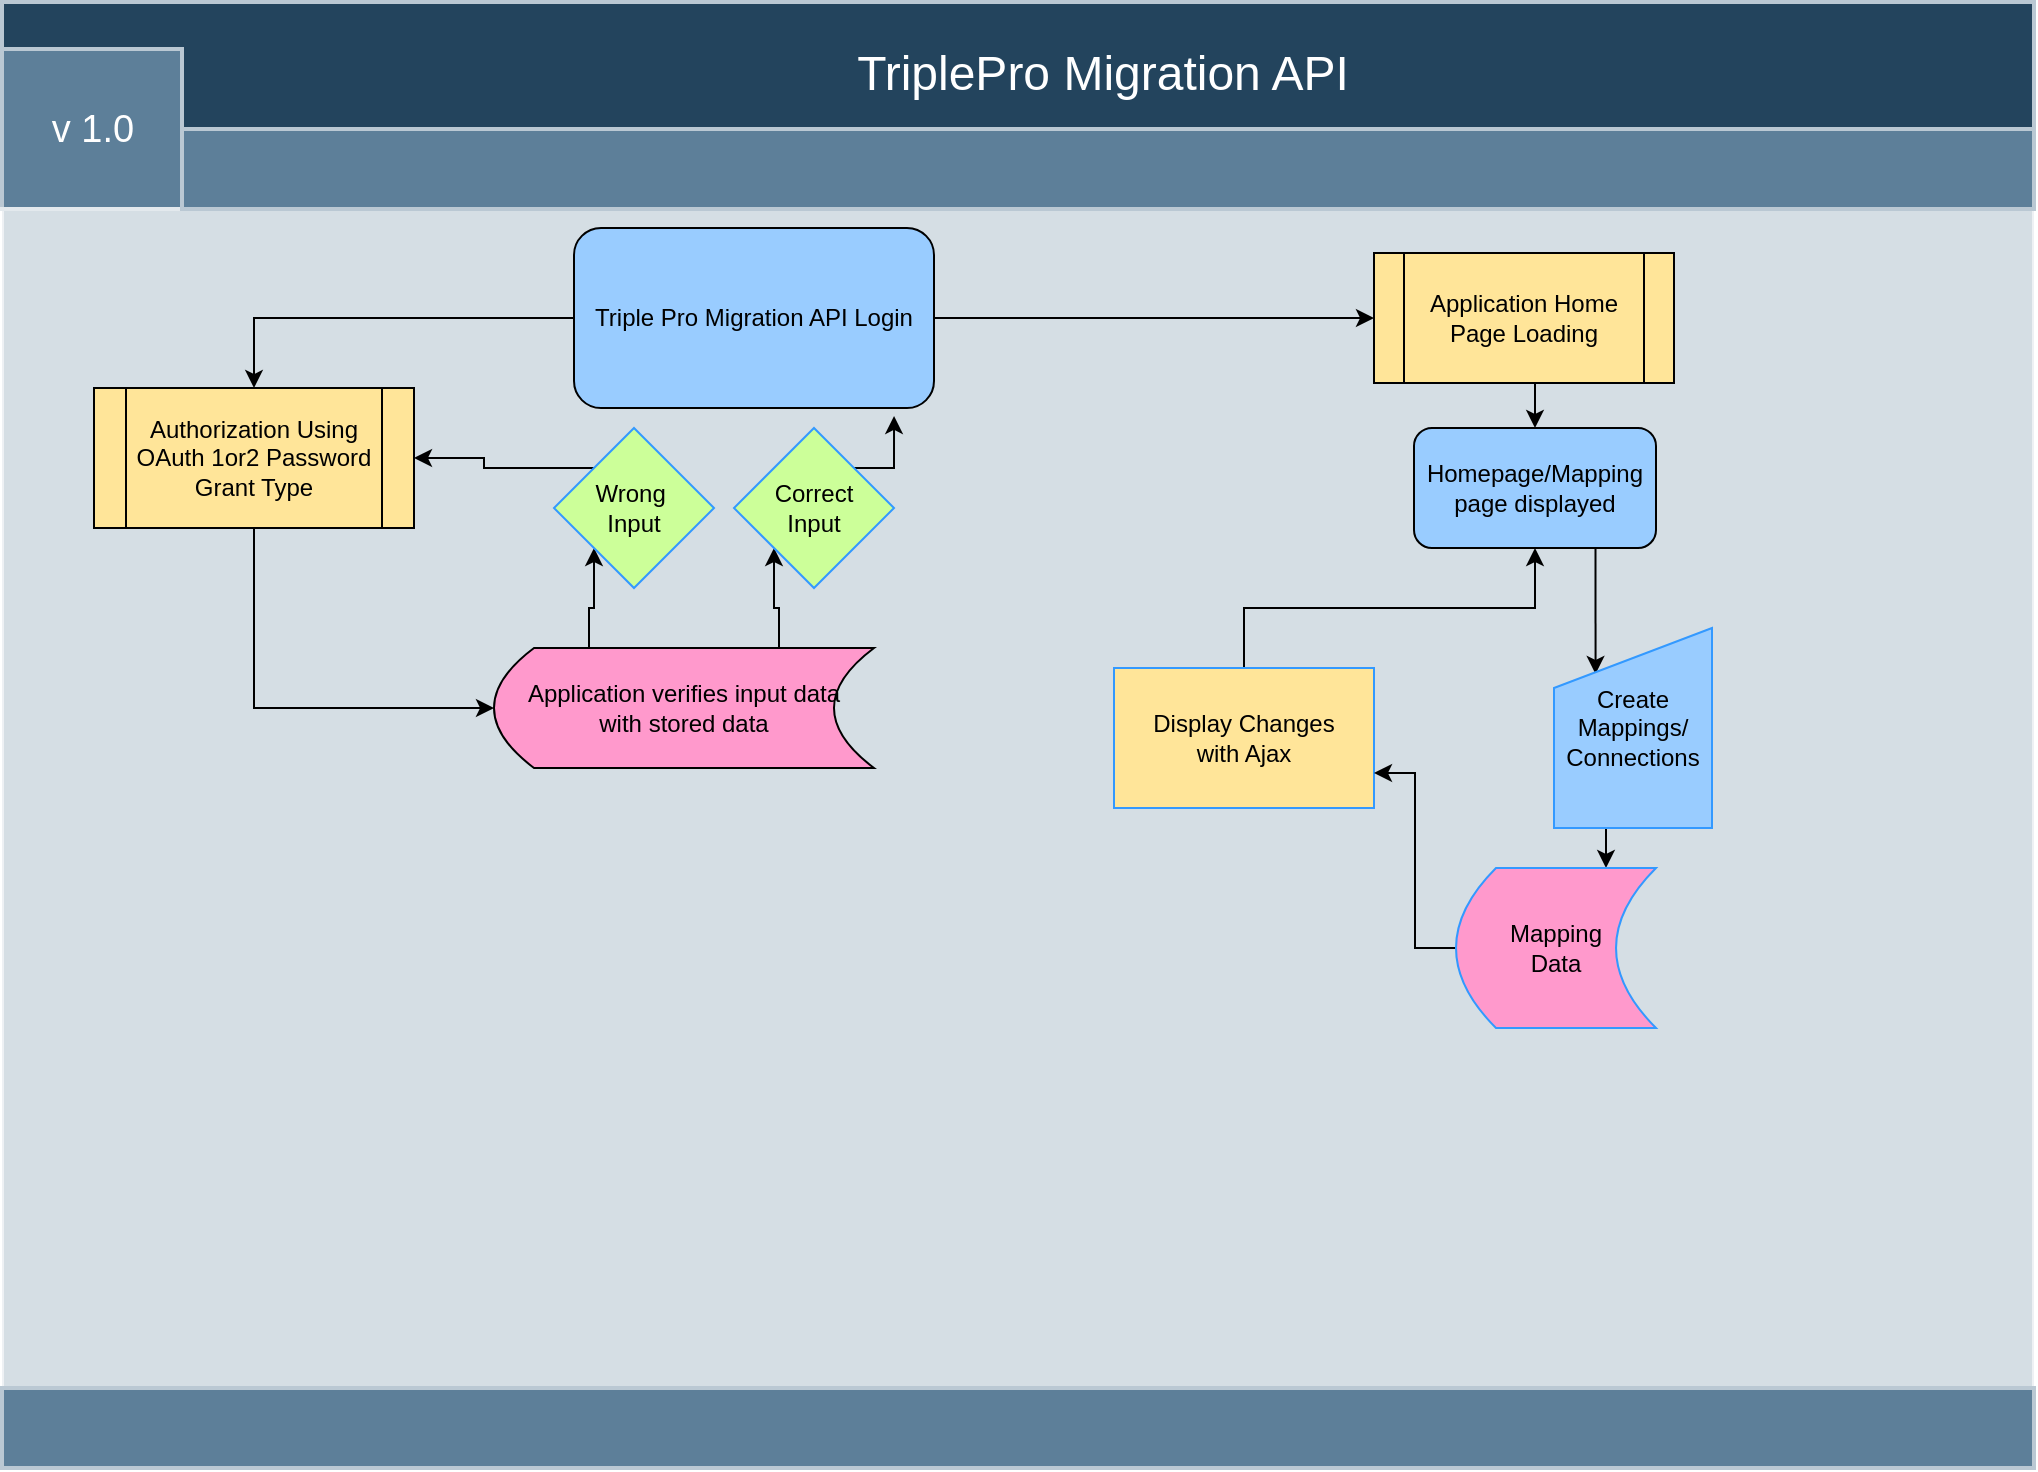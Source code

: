 <mxfile version="13.6.5" type="github">
  <diagram id="6a731a19-8d31-9384-78a2-239565b7b9f0" name="Page-1">
    <mxGraphModel dx="1422" dy="762" grid="1" gridSize="10" guides="1" tooltips="1" connect="1" arrows="1" fold="1" page="1" pageScale="1" pageWidth="1169" pageHeight="827" background="#ffffff" math="0" shadow="0">
      <root>
        <mxCell id="0" />
        <mxCell id="1" parent="0" />
        <mxCell id="56" value="TriplePro Migration API" style="strokeColor=#BAC8D3;fillColor=#23445D;fontSize=24;strokeWidth=2;fontFamily=Helvetica;html=1;fontColor=#FFFFFF;fontStyle=0;spacingBottom=8;spacingRight=0;spacingLeft=83;" parent="1" vertex="1">
          <mxGeometry x="154" y="827" width="1016" height="80" as="geometry" />
        </mxCell>
        <mxCell id="59" value="v 1.0" style="strokeColor=#BAC8D3;fillColor=#5d7f99;fontSize=19;strokeWidth=2;fontFamily=Helvetica;html=1;labelBackgroundColor=none;fontColor=#FFFFFF;" parent="1" vertex="1">
          <mxGeometry x="154" y="850.5" width="90" height="80" as="geometry" />
        </mxCell>
        <mxCell id="68" value="" style="strokeColor=#FFFFFF;fillColor=#BAC8D3;fontSize=18;strokeWidth=2;fontFamily=Helvetica;html=1;opacity=60;" parent="1" vertex="1">
          <mxGeometry x="154" y="930.5" width="1016" height="629.5" as="geometry" />
        </mxCell>
        <mxCell id="140" value="" style="group" parent="1" vertex="1" connectable="0">
          <mxGeometry x="244" y="890.5" width="926" height="40" as="geometry" />
        </mxCell>
        <mxCell id="141" value="" style="strokeColor=#BAC8D3;fillColor=#5d7f99;fontSize=19;strokeWidth=2;fontFamily=Helvetica;html=1;labelBackgroundColor=none;fontColor=#FFFFFF;" parent="140" vertex="1">
          <mxGeometry width="925.999" height="40" as="geometry" />
        </mxCell>
        <mxCell id="Vo78NG-b2OAH4mDvwk-F-173" style="edgeStyle=orthogonalEdgeStyle;rounded=0;orthogonalLoop=1;jettySize=auto;html=1;exitX=0;exitY=0.5;exitDx=0;exitDy=0;entryX=0.5;entryY=0;entryDx=0;entryDy=0;" edge="1" parent="1" source="Vo78NG-b2OAH4mDvwk-F-164" target="Vo78NG-b2OAH4mDvwk-F-182">
          <mxGeometry relative="1" as="geometry">
            <mxPoint x="280" y="1030" as="targetPoint" />
          </mxGeometry>
        </mxCell>
        <mxCell id="Vo78NG-b2OAH4mDvwk-F-187" style="edgeStyle=orthogonalEdgeStyle;rounded=0;orthogonalLoop=1;jettySize=auto;html=1;exitX=1;exitY=0.5;exitDx=0;exitDy=0;entryX=0;entryY=0.5;entryDx=0;entryDy=0;" edge="1" parent="1" source="Vo78NG-b2OAH4mDvwk-F-164" target="Vo78NG-b2OAH4mDvwk-F-186">
          <mxGeometry relative="1" as="geometry" />
        </mxCell>
        <mxCell id="Vo78NG-b2OAH4mDvwk-F-164" value="Triple Pro Migration API Login" style="rounded=1;whiteSpace=wrap;html=1;fillColor=#99CCFF;" vertex="1" parent="1">
          <mxGeometry x="440" y="940" width="180" height="90" as="geometry" />
        </mxCell>
        <mxCell id="Vo78NG-b2OAH4mDvwk-F-178" style="edgeStyle=orthogonalEdgeStyle;rounded=0;orthogonalLoop=1;jettySize=auto;html=1;exitX=0.5;exitY=1;exitDx=0;exitDy=0;entryX=0;entryY=0.5;entryDx=0;entryDy=0;" edge="1" parent="1" source="Vo78NG-b2OAH4mDvwk-F-182" target="Vo78NG-b2OAH4mDvwk-F-184">
          <mxGeometry relative="1" as="geometry">
            <mxPoint x="280" y="1150" as="sourcePoint" />
          </mxGeometry>
        </mxCell>
        <mxCell id="Vo78NG-b2OAH4mDvwk-F-182" value="Authorization Using OAuth 1or2 Password Grant Type" style="shape=process;whiteSpace=wrap;html=1;backgroundOutline=1;fillColor=#FFE599;" vertex="1" parent="1">
          <mxGeometry x="200" y="1020" width="160" height="70" as="geometry" />
        </mxCell>
        <mxCell id="Vo78NG-b2OAH4mDvwk-F-215" style="edgeStyle=orthogonalEdgeStyle;rounded=0;orthogonalLoop=1;jettySize=auto;html=1;exitX=0.25;exitY=0;exitDx=0;exitDy=0;entryX=0;entryY=1;entryDx=0;entryDy=0;" edge="1" parent="1" source="Vo78NG-b2OAH4mDvwk-F-184" target="Vo78NG-b2OAH4mDvwk-F-191">
          <mxGeometry relative="1" as="geometry" />
        </mxCell>
        <mxCell id="Vo78NG-b2OAH4mDvwk-F-217" style="edgeStyle=orthogonalEdgeStyle;rounded=0;orthogonalLoop=1;jettySize=auto;html=1;exitX=0.75;exitY=0;exitDx=0;exitDy=0;entryX=0;entryY=1;entryDx=0;entryDy=0;" edge="1" parent="1" source="Vo78NG-b2OAH4mDvwk-F-184" target="Vo78NG-b2OAH4mDvwk-F-194">
          <mxGeometry relative="1" as="geometry" />
        </mxCell>
        <mxCell id="Vo78NG-b2OAH4mDvwk-F-184" value="Application verifies input data&lt;br&gt;with stored data" style="shape=dataStorage;whiteSpace=wrap;html=1;fixedSize=1;fillColor=#FF99CC;" vertex="1" parent="1">
          <mxGeometry x="400" y="1150" width="190" height="60" as="geometry" />
        </mxCell>
        <mxCell id="Vo78NG-b2OAH4mDvwk-F-189" style="edgeStyle=orthogonalEdgeStyle;rounded=0;orthogonalLoop=1;jettySize=auto;html=1;exitX=0.5;exitY=1;exitDx=0;exitDy=0;entryX=0.5;entryY=0;entryDx=0;entryDy=0;" edge="1" parent="1" source="Vo78NG-b2OAH4mDvwk-F-186" target="Vo78NG-b2OAH4mDvwk-F-188">
          <mxGeometry relative="1" as="geometry" />
        </mxCell>
        <mxCell id="Vo78NG-b2OAH4mDvwk-F-186" value="Application Home Page Loading" style="shape=process;whiteSpace=wrap;html=1;backgroundOutline=1;fillColor=#FFE599;" vertex="1" parent="1">
          <mxGeometry x="840" y="952.5" width="150" height="65" as="geometry" />
        </mxCell>
        <mxCell id="Vo78NG-b2OAH4mDvwk-F-219" style="edgeStyle=orthogonalEdgeStyle;rounded=0;orthogonalLoop=1;jettySize=auto;html=1;exitX=0.75;exitY=1;exitDx=0;exitDy=0;entryX=0.263;entryY=0.23;entryDx=0;entryDy=0;entryPerimeter=0;" edge="1" parent="1" source="Vo78NG-b2OAH4mDvwk-F-188" target="Vo78NG-b2OAH4mDvwk-F-203">
          <mxGeometry relative="1" as="geometry" />
        </mxCell>
        <mxCell id="Vo78NG-b2OAH4mDvwk-F-188" value="Homepage/Mapping page displayed" style="rounded=1;whiteSpace=wrap;html=1;fillColor=#99CCFF;" vertex="1" parent="1">
          <mxGeometry x="860" y="1040" width="121" height="60" as="geometry" />
        </mxCell>
        <mxCell id="Vo78NG-b2OAH4mDvwk-F-216" style="edgeStyle=orthogonalEdgeStyle;rounded=0;orthogonalLoop=1;jettySize=auto;html=1;exitX=0;exitY=0;exitDx=0;exitDy=0;entryX=1;entryY=0.5;entryDx=0;entryDy=0;" edge="1" parent="1" source="Vo78NG-b2OAH4mDvwk-F-191" target="Vo78NG-b2OAH4mDvwk-F-182">
          <mxGeometry relative="1" as="geometry" />
        </mxCell>
        <mxCell id="Vo78NG-b2OAH4mDvwk-F-191" value="Wrong&amp;nbsp;&lt;br&gt;Input" style="rhombus;whiteSpace=wrap;html=1;strokeColor=#3399FF;fillColor=#CCFF99;" vertex="1" parent="1">
          <mxGeometry x="430" y="1040" width="80" height="80" as="geometry" />
        </mxCell>
        <mxCell id="Vo78NG-b2OAH4mDvwk-F-218" style="edgeStyle=orthogonalEdgeStyle;rounded=0;orthogonalLoop=1;jettySize=auto;html=1;exitX=1;exitY=0;exitDx=0;exitDy=0;entryX=0.889;entryY=1.044;entryDx=0;entryDy=0;entryPerimeter=0;" edge="1" parent="1" source="Vo78NG-b2OAH4mDvwk-F-194" target="Vo78NG-b2OAH4mDvwk-F-164">
          <mxGeometry relative="1" as="geometry" />
        </mxCell>
        <mxCell id="Vo78NG-b2OAH4mDvwk-F-194" value="Correct &lt;br&gt;Input&lt;br&gt;" style="rhombus;whiteSpace=wrap;html=1;strokeColor=#3399FF;fillColor=#CCFF99;" vertex="1" parent="1">
          <mxGeometry x="520" y="1040" width="80" height="80" as="geometry" />
        </mxCell>
        <mxCell id="Vo78NG-b2OAH4mDvwk-F-220" style="edgeStyle=orthogonalEdgeStyle;rounded=0;orthogonalLoop=1;jettySize=auto;html=1;exitX=0.25;exitY=1;exitDx=0;exitDy=0;entryX=0.75;entryY=0;entryDx=0;entryDy=0;" edge="1" parent="1" source="Vo78NG-b2OAH4mDvwk-F-203" target="Vo78NG-b2OAH4mDvwk-F-208">
          <mxGeometry relative="1" as="geometry" />
        </mxCell>
        <mxCell id="Vo78NG-b2OAH4mDvwk-F-203" value="&lt;span&gt;Create Mappings/&lt;/span&gt;&lt;br&gt;&lt;span&gt;Connections&lt;/span&gt;" style="shape=manualInput;whiteSpace=wrap;html=1;strokeColor=#3399FF;fillColor=#99CCFF;" vertex="1" parent="1">
          <mxGeometry x="930" y="1140" width="79" height="100" as="geometry" />
        </mxCell>
        <mxCell id="Vo78NG-b2OAH4mDvwk-F-205" style="edgeStyle=orthogonalEdgeStyle;rounded=0;orthogonalLoop=1;jettySize=auto;html=1;exitX=0.5;exitY=0;exitDx=0;exitDy=0;entryX=0.5;entryY=1;entryDx=0;entryDy=0;" edge="1" parent="1" source="Vo78NG-b2OAH4mDvwk-F-204" target="Vo78NG-b2OAH4mDvwk-F-188">
          <mxGeometry relative="1" as="geometry" />
        </mxCell>
        <mxCell id="Vo78NG-b2OAH4mDvwk-F-204" value="Display Changes &lt;br&gt;with Ajax" style="rounded=0;whiteSpace=wrap;html=1;strokeColor=#3399FF;fillColor=#FFE599;" vertex="1" parent="1">
          <mxGeometry x="710" y="1160" width="130" height="70" as="geometry" />
        </mxCell>
        <mxCell id="Vo78NG-b2OAH4mDvwk-F-211" style="edgeStyle=orthogonalEdgeStyle;rounded=0;orthogonalLoop=1;jettySize=auto;html=1;exitX=0;exitY=0.5;exitDx=0;exitDy=0;entryX=1;entryY=0.75;entryDx=0;entryDy=0;" edge="1" parent="1" source="Vo78NG-b2OAH4mDvwk-F-208" target="Vo78NG-b2OAH4mDvwk-F-204">
          <mxGeometry relative="1" as="geometry" />
        </mxCell>
        <mxCell id="Vo78NG-b2OAH4mDvwk-F-208" value="Mapping&lt;br&gt;Data" style="shape=dataStorage;whiteSpace=wrap;html=1;fixedSize=1;strokeColor=#3399FF;fillColor=#FF99CC;" vertex="1" parent="1">
          <mxGeometry x="881" y="1260" width="100" height="80" as="geometry" />
        </mxCell>
        <mxCell id="Vo78NG-b2OAH4mDvwk-F-221" value="" style="group" vertex="1" connectable="0" parent="1">
          <mxGeometry x="154" y="1520" width="1016" height="40" as="geometry" />
        </mxCell>
        <mxCell id="Vo78NG-b2OAH4mDvwk-F-222" value="" style="strokeColor=#BAC8D3;fillColor=#5d7f99;fontSize=19;strokeWidth=2;fontFamily=Helvetica;html=1;labelBackgroundColor=none;fontColor=#FFFFFF;" vertex="1" parent="Vo78NG-b2OAH4mDvwk-F-221">
          <mxGeometry width="1015.998" height="40" as="geometry" />
        </mxCell>
      </root>
    </mxGraphModel>
  </diagram>
</mxfile>
